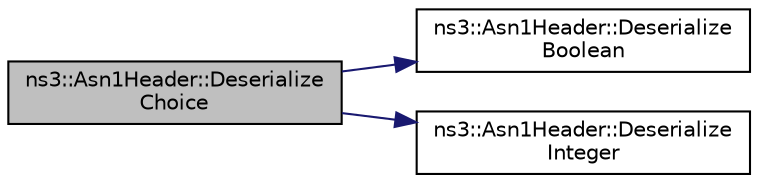 digraph "ns3::Asn1Header::DeserializeChoice"
{
 // LATEX_PDF_SIZE
  edge [fontname="Helvetica",fontsize="10",labelfontname="Helvetica",labelfontsize="10"];
  node [fontname="Helvetica",fontsize="10",shape=record];
  rankdir="LR";
  Node1 [label="ns3::Asn1Header::Deserialize\lChoice",height=0.2,width=0.4,color="black", fillcolor="grey75", style="filled", fontcolor="black",tooltip="Deserialize a Choice (set of options)"];
  Node1 -> Node2 [color="midnightblue",fontsize="10",style="solid",fontname="Helvetica"];
  Node2 [label="ns3::Asn1Header::Deserialize\lBoolean",height=0.2,width=0.4,color="black", fillcolor="white", style="filled",URL="$classns3_1_1_asn1_header.html#ab46f4b86988a0fbeb5df11a9bc46222d",tooltip="Deserialize a boolean."];
  Node1 -> Node3 [color="midnightblue",fontsize="10",style="solid",fontname="Helvetica"];
  Node3 [label="ns3::Asn1Header::Deserialize\lInteger",height=0.2,width=0.4,color="black", fillcolor="white", style="filled",URL="$classns3_1_1_asn1_header.html#a49802c9af30018b078150e866b6ecae2",tooltip="Deserialize an integer."];
}
